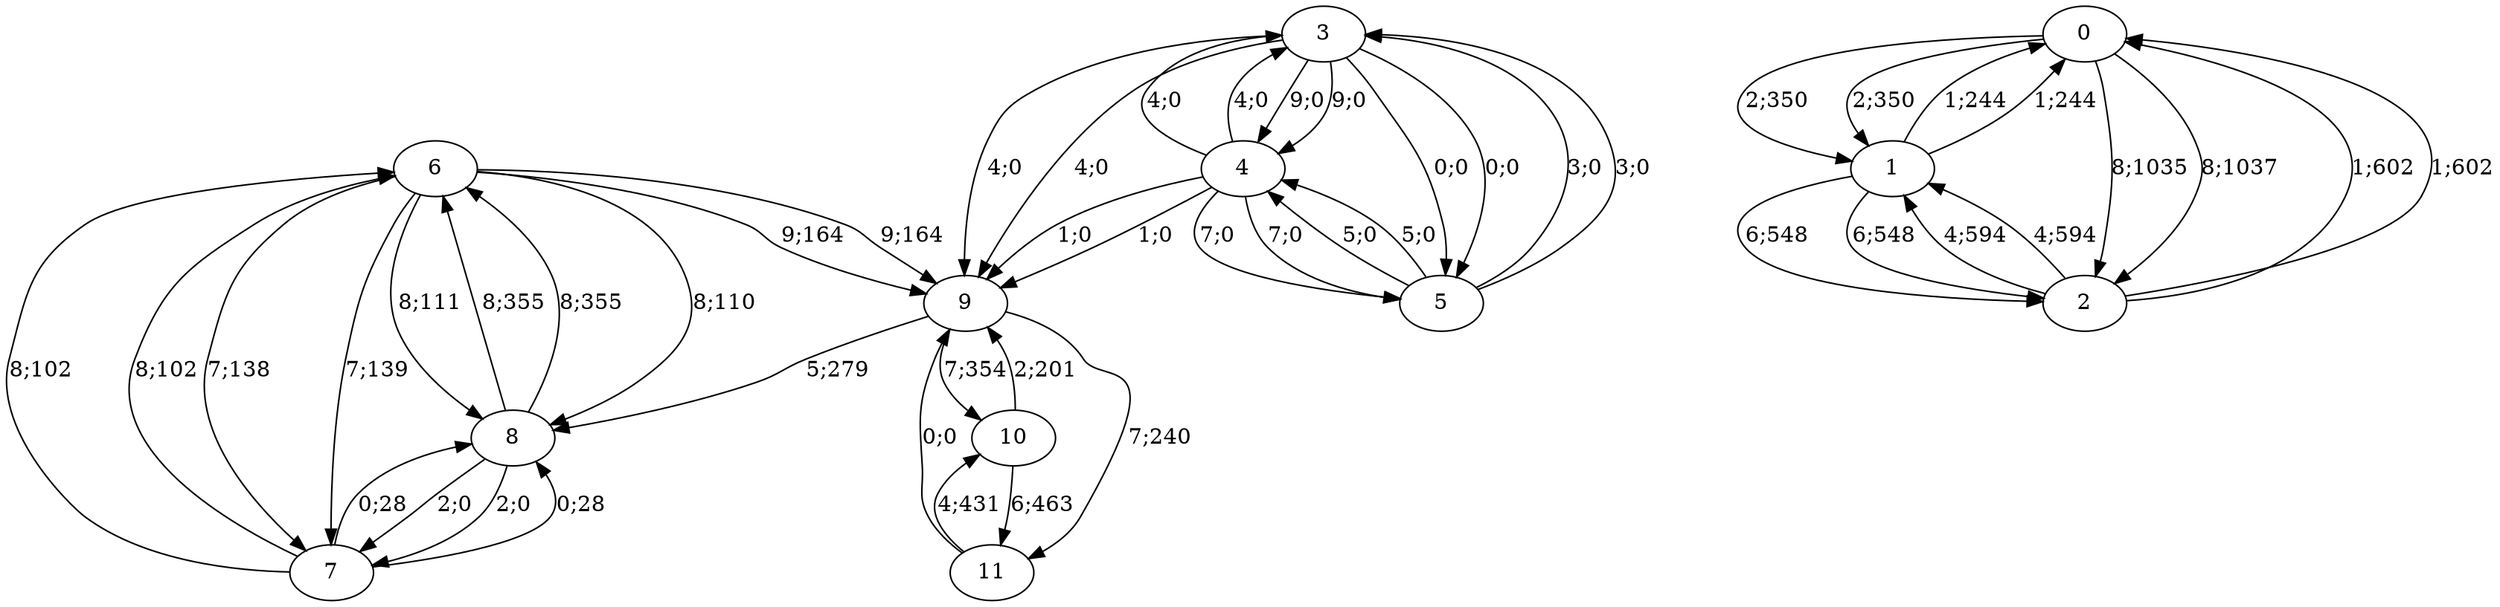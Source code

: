 digraph graph8704 {














6 -> 9 [color=black,label="9;164"]
6 -> 7 [color=black,label="7;138"]
6 -> 8 [color=black,label="8;110"]


7 -> 6 [color=black,label="8;102"]
7 -> 8 [color=black,label="0;28"]


8 -> 6 [color=black,label="8;355"]
8 -> 7 [color=black,label="2;0"]














3 -> 9 [color=black,label="4;0"]
3 -> 4 [color=black,label="9;0"]
3 -> 5 [color=black,label="0;0"]


4 -> 9 [color=black,label="1;0"]
4 -> 3 [color=black,label="4;0"]
4 -> 5 [color=black,label="7;0"]


5 -> 3 [color=black,label="3;0"]
5 -> 4 [color=black,label="5;0"]














0 -> 1 [color=black,label="2;350"]
0 -> 2 [color=black,label="8;1035"]


1 -> 0 [color=black,label="1;244"]
1 -> 2 [color=black,label="6;548"]


2 -> 0 [color=black,label="1;602"]
2 -> 1 [color=black,label="4;594"]
































6 -> 9 [color=black,label="9;164"]
6 -> 7 [color=black,label="7;139"]
6 -> 8 [color=black,label="8;111"]


7 -> 6 [color=black,label="8;102"]
7 -> 8 [color=black,label="0;28"]


8 -> 6 [color=black,label="8;355"]
8 -> 7 [color=black,label="2;0"]


























9 -> 8 [color=black,label="5;279"]
9 -> 10 [color=black,label="7;354"]
9 -> 11 [color=black,label="7;240"]


10 -> 9 [color=black,label="2;201"]
10 -> 11 [color=black,label="6;463"]


11 -> 9 [color=black,label="0;0"]
11 -> 10 [color=black,label="4;431"]








3 -> 9 [color=black,label="4;0"]
3 -> 4 [color=black,label="9;0"]
3 -> 5 [color=black,label="0;0"]


4 -> 9 [color=black,label="1;0"]
4 -> 3 [color=black,label="4;0"]
4 -> 5 [color=black,label="7;0"]


5 -> 3 [color=black,label="3;0"]
5 -> 4 [color=black,label="5;0"]














0 -> 1 [color=black,label="2;350"]
0 -> 2 [color=black,label="8;1037"]


1 -> 0 [color=black,label="1;244"]
1 -> 2 [color=black,label="6;548"]


2 -> 0 [color=black,label="1;602"]
2 -> 1 [color=black,label="4;594"]



















}